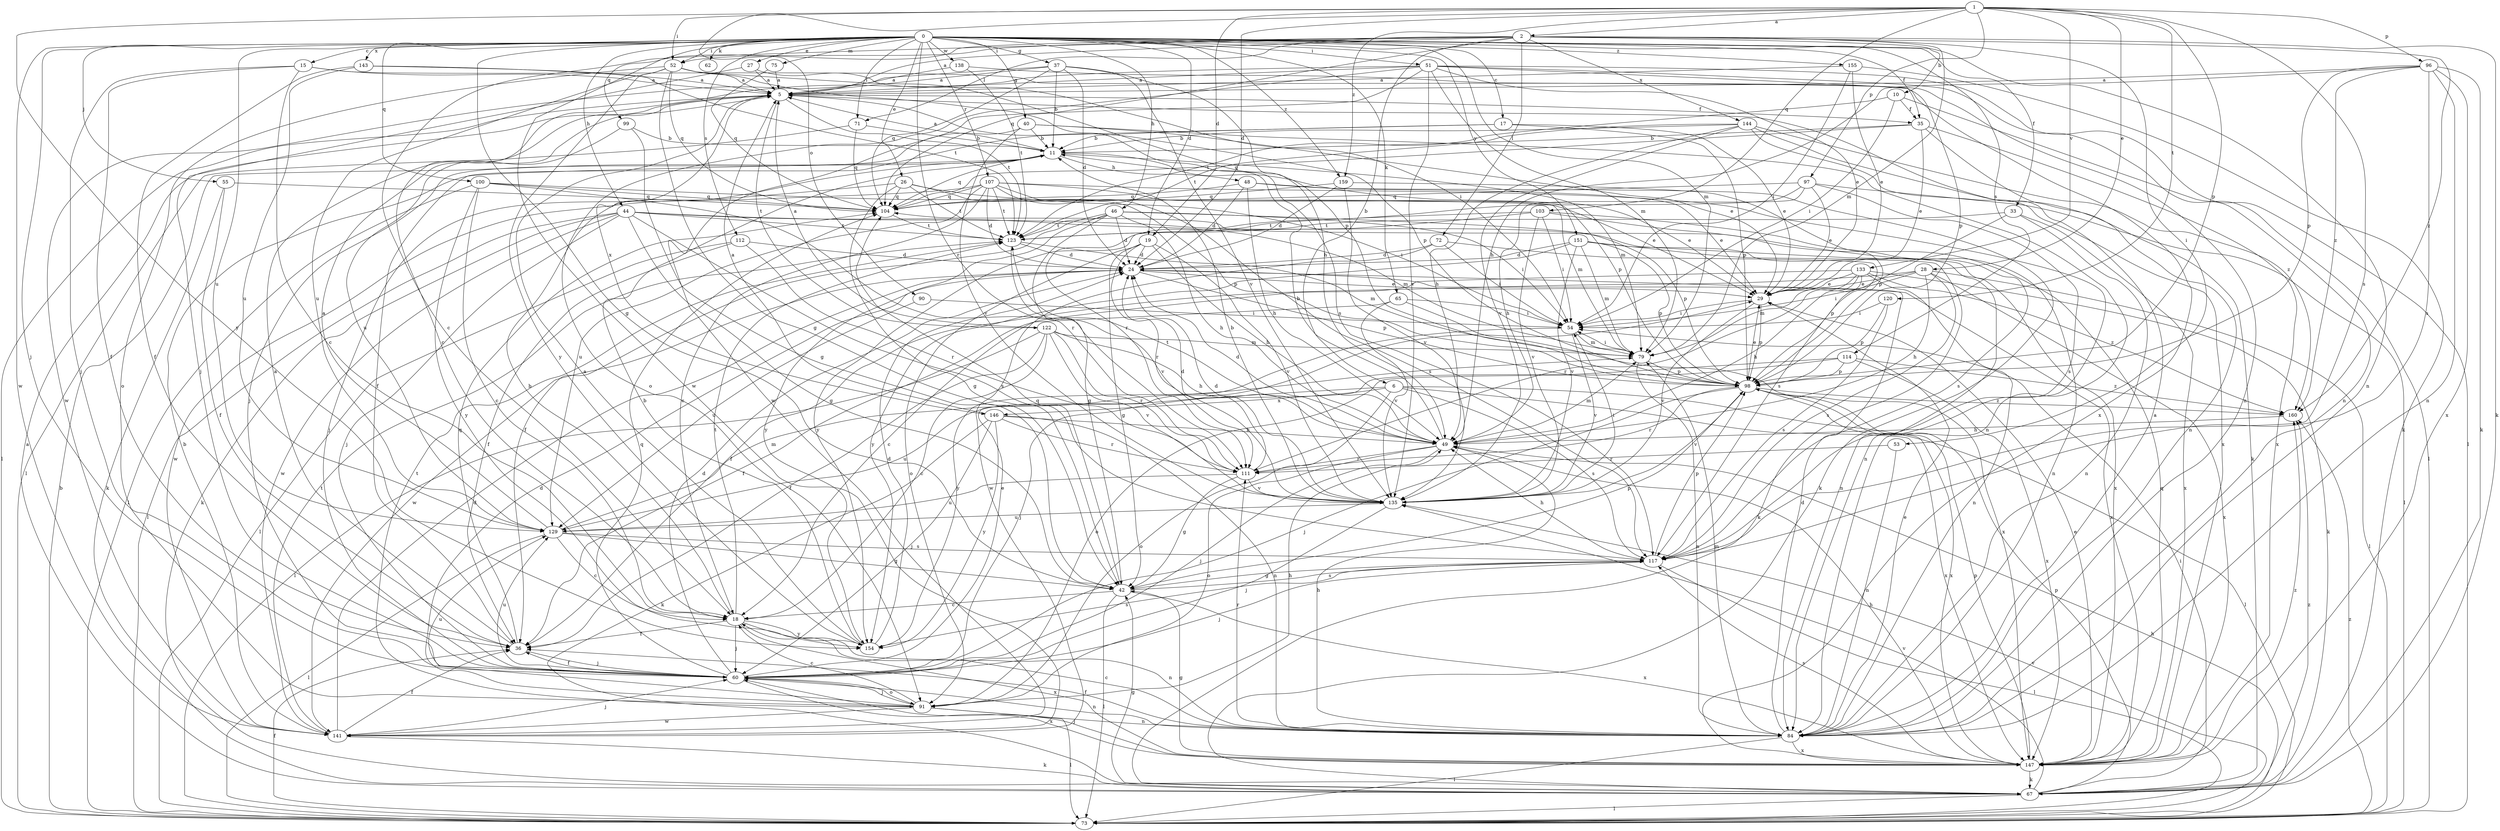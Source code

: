 strict digraph  {
0;
1;
2;
5;
6;
10;
11;
15;
17;
18;
19;
24;
26;
27;
28;
29;
33;
35;
36;
37;
40;
42;
44;
46;
48;
49;
51;
52;
53;
54;
55;
60;
62;
65;
67;
71;
72;
73;
75;
79;
84;
90;
91;
96;
97;
98;
99;
100;
103;
104;
107;
111;
112;
114;
117;
120;
122;
123;
129;
133;
135;
138;
141;
143;
144;
146;
147;
151;
154;
155;
159;
160;
0 -> 15  [label=c];
0 -> 17  [label=c];
0 -> 19  [label=d];
0 -> 26  [label=e];
0 -> 27  [label=e];
0 -> 33  [label=f];
0 -> 35  [label=f];
0 -> 37  [label=g];
0 -> 40  [label=g];
0 -> 42  [label=g];
0 -> 44  [label=h];
0 -> 46  [label=h];
0 -> 51  [label=i];
0 -> 52  [label=i];
0 -> 55  [label=j];
0 -> 60  [label=j];
0 -> 62  [label=k];
0 -> 65  [label=k];
0 -> 71  [label=l];
0 -> 75  [label=m];
0 -> 79  [label=m];
0 -> 84  [label=n];
0 -> 99  [label=q];
0 -> 100  [label=q];
0 -> 107  [label=r];
0 -> 111  [label=r];
0 -> 112  [label=s];
0 -> 114  [label=s];
0 -> 129  [label=u];
0 -> 138  [label=w];
0 -> 141  [label=w];
0 -> 143  [label=x];
0 -> 151  [label=y];
0 -> 155  [label=z];
0 -> 159  [label=z];
1 -> 2  [label=a];
1 -> 19  [label=d];
1 -> 24  [label=d];
1 -> 28  [label=e];
1 -> 52  [label=i];
1 -> 90  [label=o];
1 -> 96  [label=p];
1 -> 97  [label=p];
1 -> 98  [label=p];
1 -> 103  [label=q];
1 -> 117  [label=s];
1 -> 120  [label=t];
1 -> 133  [label=v];
1 -> 154  [label=y];
1 -> 159  [label=z];
2 -> 5  [label=a];
2 -> 6  [label=b];
2 -> 10  [label=b];
2 -> 18  [label=c];
2 -> 52  [label=i];
2 -> 53  [label=i];
2 -> 67  [label=k];
2 -> 71  [label=l];
2 -> 72  [label=l];
2 -> 79  [label=m];
2 -> 104  [label=q];
2 -> 141  [label=w];
2 -> 144  [label=x];
2 -> 160  [label=z];
5 -> 35  [label=f];
5 -> 73  [label=l];
5 -> 98  [label=p];
5 -> 122  [label=t];
5 -> 123  [label=t];
5 -> 146  [label=x];
6 -> 73  [label=l];
6 -> 91  [label=o];
6 -> 117  [label=s];
6 -> 129  [label=u];
6 -> 146  [label=x];
6 -> 147  [label=x];
10 -> 35  [label=f];
10 -> 54  [label=i];
10 -> 73  [label=l];
10 -> 123  [label=t];
11 -> 5  [label=a];
11 -> 48  [label=h];
11 -> 79  [label=m];
11 -> 98  [label=p];
11 -> 104  [label=q];
15 -> 5  [label=a];
15 -> 18  [label=c];
15 -> 36  [label=f];
15 -> 60  [label=j];
15 -> 147  [label=x];
17 -> 11  [label=b];
17 -> 29  [label=e];
17 -> 36  [label=f];
17 -> 98  [label=p];
18 -> 11  [label=b];
18 -> 36  [label=f];
18 -> 60  [label=j];
18 -> 84  [label=n];
18 -> 123  [label=t];
18 -> 147  [label=x];
18 -> 154  [label=y];
19 -> 24  [label=d];
19 -> 42  [label=g];
19 -> 49  [label=h];
19 -> 91  [label=o];
19 -> 111  [label=r];
19 -> 135  [label=v];
24 -> 29  [label=e];
24 -> 98  [label=p];
24 -> 141  [label=w];
24 -> 147  [label=x];
26 -> 42  [label=g];
26 -> 54  [label=i];
26 -> 60  [label=j];
26 -> 98  [label=p];
26 -> 104  [label=q];
26 -> 123  [label=t];
27 -> 5  [label=a];
27 -> 54  [label=i];
27 -> 60  [label=j];
28 -> 29  [label=e];
28 -> 36  [label=f];
28 -> 49  [label=h];
28 -> 54  [label=i];
28 -> 73  [label=l];
28 -> 117  [label=s];
28 -> 147  [label=x];
29 -> 54  [label=i];
29 -> 98  [label=p];
29 -> 135  [label=v];
33 -> 84  [label=n];
33 -> 117  [label=s];
33 -> 123  [label=t];
33 -> 147  [label=x];
35 -> 11  [label=b];
35 -> 29  [label=e];
35 -> 84  [label=n];
35 -> 104  [label=q];
35 -> 147  [label=x];
36 -> 5  [label=a];
36 -> 60  [label=j];
36 -> 104  [label=q];
37 -> 5  [label=a];
37 -> 11  [label=b];
37 -> 24  [label=d];
37 -> 49  [label=h];
37 -> 104  [label=q];
37 -> 135  [label=v];
37 -> 141  [label=w];
40 -> 11  [label=b];
40 -> 29  [label=e];
40 -> 60  [label=j];
40 -> 84  [label=n];
40 -> 135  [label=v];
42 -> 18  [label=c];
42 -> 73  [label=l];
42 -> 98  [label=p];
42 -> 104  [label=q];
42 -> 117  [label=s];
42 -> 147  [label=x];
44 -> 42  [label=g];
44 -> 60  [label=j];
44 -> 67  [label=k];
44 -> 73  [label=l];
44 -> 79  [label=m];
44 -> 117  [label=s];
44 -> 123  [label=t];
44 -> 141  [label=w];
44 -> 147  [label=x];
46 -> 24  [label=d];
46 -> 36  [label=f];
46 -> 42  [label=g];
46 -> 49  [label=h];
46 -> 54  [label=i];
46 -> 98  [label=p];
46 -> 123  [label=t];
46 -> 154  [label=y];
48 -> 24  [label=d];
48 -> 29  [label=e];
48 -> 49  [label=h];
48 -> 67  [label=k];
48 -> 104  [label=q];
49 -> 11  [label=b];
49 -> 24  [label=d];
49 -> 60  [label=j];
49 -> 79  [label=m];
49 -> 91  [label=o];
49 -> 111  [label=r];
49 -> 123  [label=t];
51 -> 5  [label=a];
51 -> 18  [label=c];
51 -> 29  [label=e];
51 -> 73  [label=l];
51 -> 79  [label=m];
51 -> 84  [label=n];
51 -> 91  [label=o];
51 -> 98  [label=p];
51 -> 135  [label=v];
51 -> 141  [label=w];
52 -> 5  [label=a];
52 -> 42  [label=g];
52 -> 91  [label=o];
52 -> 98  [label=p];
52 -> 104  [label=q];
52 -> 117  [label=s];
52 -> 129  [label=u];
52 -> 154  [label=y];
53 -> 84  [label=n];
53 -> 111  [label=r];
54 -> 79  [label=m];
54 -> 135  [label=v];
54 -> 154  [label=y];
55 -> 36  [label=f];
55 -> 67  [label=k];
55 -> 104  [label=q];
60 -> 24  [label=d];
60 -> 29  [label=e];
60 -> 36  [label=f];
60 -> 84  [label=n];
60 -> 91  [label=o];
60 -> 104  [label=q];
60 -> 129  [label=u];
60 -> 147  [label=x];
65 -> 36  [label=f];
65 -> 54  [label=i];
65 -> 135  [label=v];
65 -> 147  [label=x];
67 -> 5  [label=a];
67 -> 42  [label=g];
67 -> 54  [label=i];
67 -> 73  [label=l];
67 -> 98  [label=p];
67 -> 135  [label=v];
67 -> 160  [label=z];
71 -> 11  [label=b];
71 -> 73  [label=l];
71 -> 104  [label=q];
72 -> 24  [label=d];
72 -> 54  [label=i];
72 -> 98  [label=p];
72 -> 141  [label=w];
73 -> 11  [label=b];
73 -> 36  [label=f];
73 -> 49  [label=h];
73 -> 135  [label=v];
73 -> 160  [label=z];
75 -> 5  [label=a];
75 -> 104  [label=q];
79 -> 54  [label=i];
79 -> 84  [label=n];
79 -> 98  [label=p];
84 -> 5  [label=a];
84 -> 18  [label=c];
84 -> 24  [label=d];
84 -> 29  [label=e];
84 -> 36  [label=f];
84 -> 49  [label=h];
84 -> 73  [label=l];
84 -> 79  [label=m];
84 -> 111  [label=r];
84 -> 147  [label=x];
90 -> 54  [label=i];
90 -> 129  [label=u];
91 -> 18  [label=c];
91 -> 24  [label=d];
91 -> 49  [label=h];
91 -> 60  [label=j];
91 -> 73  [label=l];
91 -> 84  [label=n];
91 -> 123  [label=t];
91 -> 129  [label=u];
91 -> 141  [label=w];
96 -> 5  [label=a];
96 -> 49  [label=h];
96 -> 67  [label=k];
96 -> 84  [label=n];
96 -> 98  [label=p];
96 -> 117  [label=s];
96 -> 147  [label=x];
96 -> 160  [label=z];
97 -> 29  [label=e];
97 -> 49  [label=h];
97 -> 73  [label=l];
97 -> 104  [label=q];
97 -> 111  [label=r];
97 -> 117  [label=s];
98 -> 29  [label=e];
98 -> 60  [label=j];
98 -> 111  [label=r];
98 -> 135  [label=v];
98 -> 147  [label=x];
98 -> 160  [label=z];
99 -> 11  [label=b];
99 -> 42  [label=g];
99 -> 129  [label=u];
100 -> 18  [label=c];
100 -> 29  [label=e];
100 -> 73  [label=l];
100 -> 104  [label=q];
100 -> 111  [label=r];
100 -> 154  [label=y];
103 -> 54  [label=i];
103 -> 84  [label=n];
103 -> 117  [label=s];
103 -> 123  [label=t];
103 -> 135  [label=v];
103 -> 154  [label=y];
104 -> 123  [label=t];
107 -> 18  [label=c];
107 -> 24  [label=d];
107 -> 29  [label=e];
107 -> 79  [label=m];
107 -> 84  [label=n];
107 -> 104  [label=q];
107 -> 117  [label=s];
107 -> 123  [label=t];
107 -> 129  [label=u];
107 -> 141  [label=w];
111 -> 24  [label=d];
111 -> 42  [label=g];
111 -> 129  [label=u];
111 -> 135  [label=v];
112 -> 24  [label=d];
112 -> 36  [label=f];
112 -> 73  [label=l];
112 -> 111  [label=r];
114 -> 60  [label=j];
114 -> 91  [label=o];
114 -> 98  [label=p];
114 -> 147  [label=x];
114 -> 160  [label=z];
117 -> 42  [label=g];
117 -> 49  [label=h];
117 -> 60  [label=j];
117 -> 73  [label=l];
117 -> 98  [label=p];
120 -> 54  [label=i];
120 -> 98  [label=p];
120 -> 117  [label=s];
122 -> 5  [label=a];
122 -> 18  [label=c];
122 -> 36  [label=f];
122 -> 49  [label=h];
122 -> 73  [label=l];
122 -> 79  [label=m];
122 -> 111  [label=r];
122 -> 135  [label=v];
123 -> 24  [label=d];
123 -> 79  [label=m];
123 -> 135  [label=v];
129 -> 5  [label=a];
129 -> 18  [label=c];
129 -> 42  [label=g];
129 -> 73  [label=l];
129 -> 79  [label=m];
129 -> 117  [label=s];
133 -> 18  [label=c];
133 -> 29  [label=e];
133 -> 49  [label=h];
133 -> 67  [label=k];
133 -> 79  [label=m];
133 -> 84  [label=n];
133 -> 111  [label=r];
133 -> 160  [label=z];
135 -> 11  [label=b];
135 -> 24  [label=d];
135 -> 54  [label=i];
135 -> 60  [label=j];
135 -> 129  [label=u];
138 -> 5  [label=a];
138 -> 84  [label=n];
138 -> 123  [label=t];
141 -> 11  [label=b];
141 -> 24  [label=d];
141 -> 36  [label=f];
141 -> 60  [label=j];
141 -> 67  [label=k];
141 -> 123  [label=t];
143 -> 5  [label=a];
143 -> 36  [label=f];
143 -> 123  [label=t];
143 -> 129  [label=u];
144 -> 11  [label=b];
144 -> 49  [label=h];
144 -> 67  [label=k];
144 -> 123  [label=t];
144 -> 135  [label=v];
144 -> 147  [label=x];
144 -> 160  [label=z];
146 -> 5  [label=a];
146 -> 49  [label=h];
146 -> 60  [label=j];
146 -> 67  [label=k];
146 -> 84  [label=n];
146 -> 111  [label=r];
146 -> 154  [label=y];
147 -> 29  [label=e];
147 -> 42  [label=g];
147 -> 49  [label=h];
147 -> 60  [label=j];
147 -> 67  [label=k];
147 -> 98  [label=p];
147 -> 104  [label=q];
147 -> 117  [label=s];
147 -> 160  [label=z];
151 -> 24  [label=d];
151 -> 67  [label=k];
151 -> 79  [label=m];
151 -> 84  [label=n];
151 -> 98  [label=p];
151 -> 135  [label=v];
151 -> 154  [label=y];
154 -> 5  [label=a];
154 -> 11  [label=b];
154 -> 24  [label=d];
154 -> 117  [label=s];
155 -> 5  [label=a];
155 -> 29  [label=e];
155 -> 54  [label=i];
155 -> 67  [label=k];
159 -> 24  [label=d];
159 -> 98  [label=p];
159 -> 104  [label=q];
159 -> 135  [label=v];
160 -> 49  [label=h];
}

